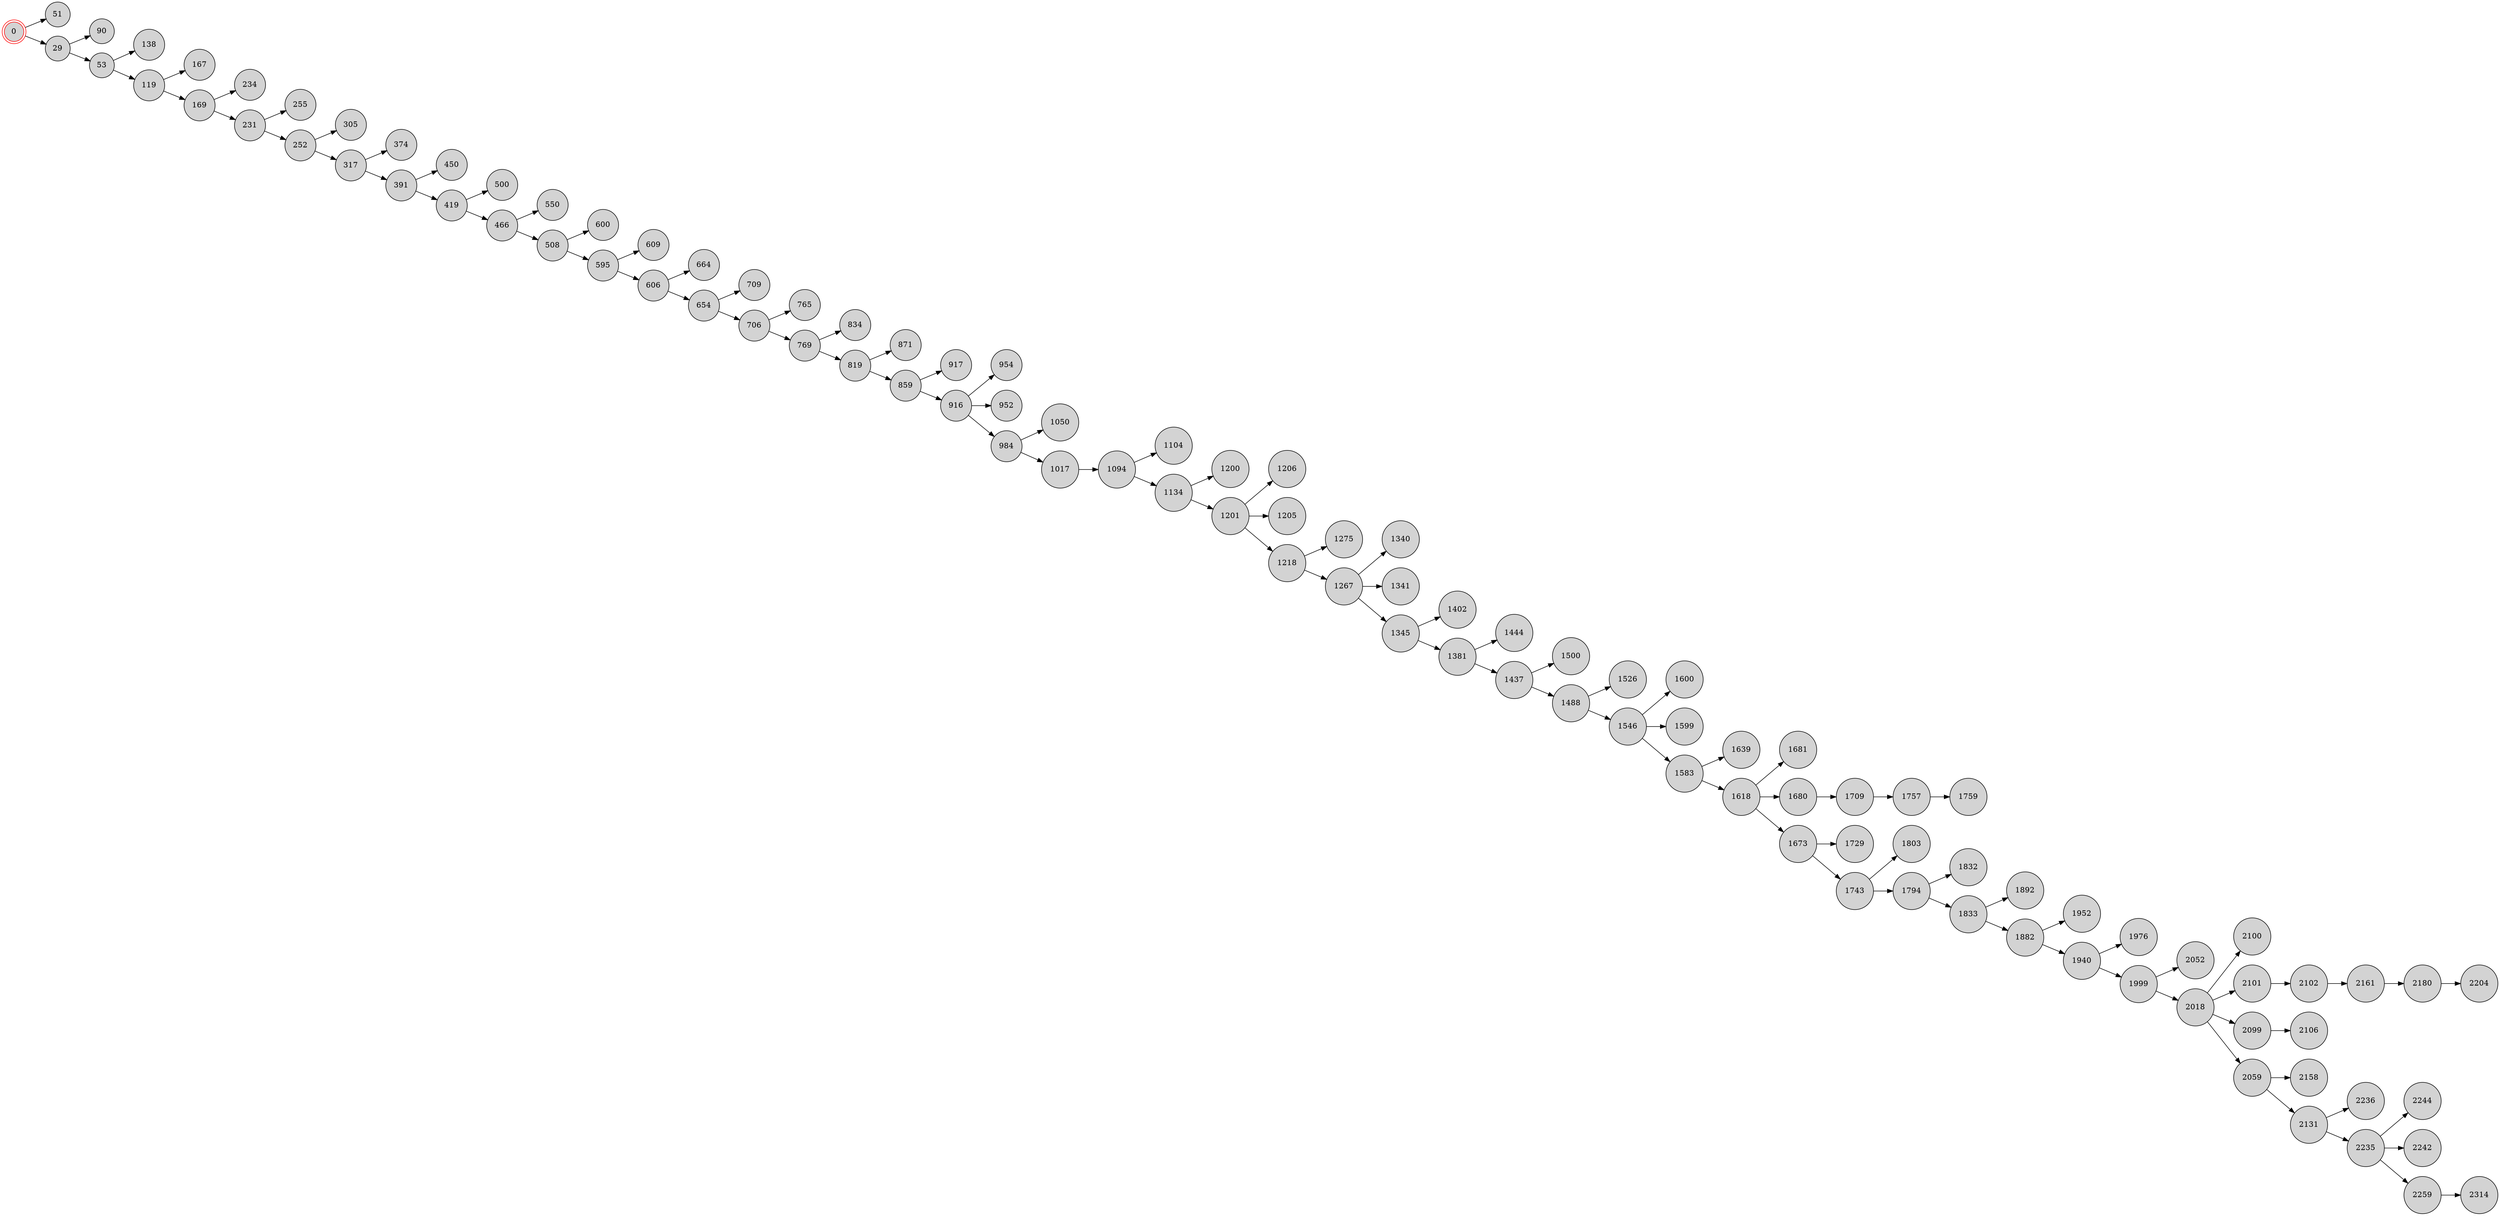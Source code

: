 digraph BlockchainTree {
    rankdir=LR;
    node [shape=circle, style=filled, fillcolor=lightgray];

    0 [shape=doublecircle, color=red];
    0 -> 51;
    0 -> 29;
    29 -> 90;
    29 -> 53;
    53 -> 138;
    53 -> 119;
    119 -> 167;
    119 -> 169;
    169 -> 234;
    169 -> 231;
    231 -> 255;
    231 -> 252;
    252 -> 305;
    252 -> 317;
    317 -> 374;
    317 -> 391;
    391 -> 450;
    391 -> 419;
    419 -> 500;
    419 -> 466;
    466 -> 550;
    466 -> 508;
    508 -> 600;
    508 -> 595;
    595 -> 609;
    595 -> 606;
    606 -> 664;
    606 -> 654;
    654 -> 709;
    654 -> 706;
    706 -> 765;
    706 -> 769;
    769 -> 834;
    769 -> 819;
    819 -> 871;
    819 -> 859;
    859 -> 917;
    859 -> 916;
    916 -> 954;
    916 -> 952;
    916 -> 984;
    984 -> 1050;
    984 -> 1017;
    1017 -> 1094;
    1094 -> 1104;
    1094 -> 1134;
    1134 -> 1200;
    1134 -> 1201;
    1201 -> 1206;
    1201 -> 1205;
    1201 -> 1218;
    1218 -> 1275;
    1218 -> 1267;
    1267 -> 1340;
    1267 -> 1341;
    1267 -> 1345;
    1345 -> 1402;
    1345 -> 1381;
    1381 -> 1444;
    1381 -> 1437;
    1437 -> 1500;
    1437 -> 1488;
    1488 -> 1526;
    1488 -> 1546;
    1546 -> 1600;
    1546 -> 1599;
    1546 -> 1583;
    1583 -> 1639;
    1583 -> 1618;
    1618 -> 1681;
    1618 -> 1680;
    1618 -> 1673;
    1673 -> 1729;
    1680 -> 1709;
    1709 -> 1757;
    1673 -> 1743;
    1743 -> 1803;
    1743 -> 1794;
    1794 -> 1832;
    1757 -> 1759;
    1794 -> 1833;
    1833 -> 1892;
    1833 -> 1882;
    1882 -> 1952;
    1882 -> 1940;
    1940 -> 1976;
    1940 -> 1999;
    1999 -> 2052;
    1999 -> 2018;
    2018 -> 2100;
    2018 -> 2101;
    2018 -> 2099;
    2018 -> 2059;
    2059 -> 2158;
    2099 -> 2106;
    2101 -> 2102;
    2102 -> 2161;
    2161 -> 2180;
    2059 -> 2131;
    2131 -> 2236;
    2180 -> 2204;
    2131 -> 2235;
    2235 -> 2244;
    2235 -> 2242;
    2235 -> 2259;
    2259 -> 2314;
}
